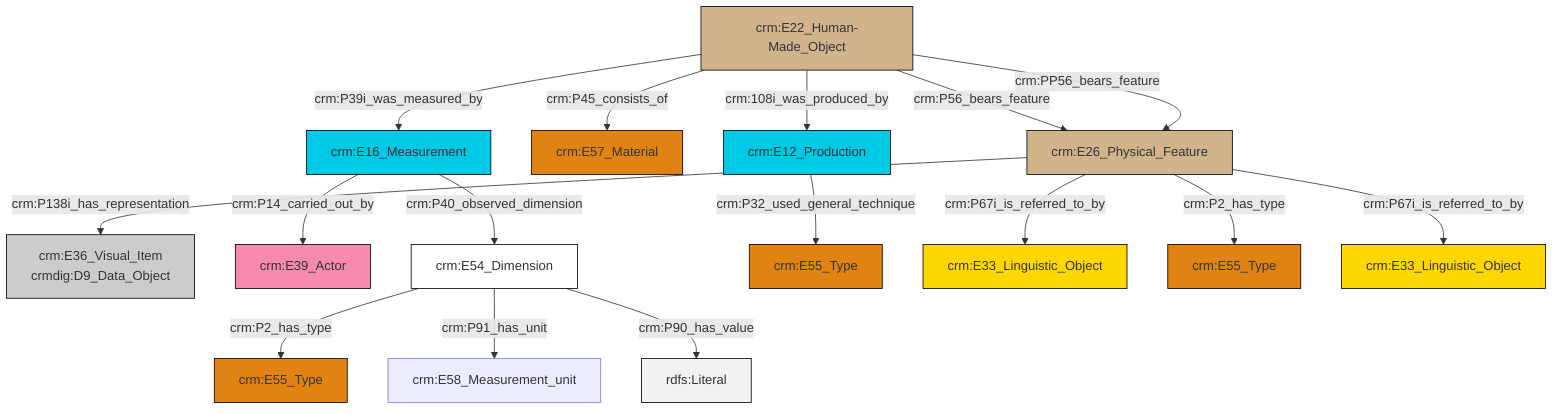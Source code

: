 graph TD
classDef Literal fill:#f2f2f2,stroke:#000000;
classDef CRM_Entity fill:#FFFFFF,stroke:#000000;
classDef Temporal_Entity fill:#00C9E6, stroke:#000000;
classDef Type fill:#E18312, stroke:#000000;
classDef Time-Span fill:#2C9C91, stroke:#000000;
classDef Appellation fill:#FFEB7F, stroke:#000000;
classDef Place fill:#008836, stroke:#000000;
classDef Persistent_Item fill:#B266B2, stroke:#000000;
classDef Conceptual_Object fill:#FFD700, stroke:#000000;
classDef Physical_Thing fill:#D2B48C, stroke:#000000;
classDef Actor fill:#f58aad, stroke:#000000;
classDef PC_Classes fill:#4ce600, stroke:#000000;
classDef Multi fill:#cccccc,stroke:#000000;

0["crm:E26_Physical_Feature"]:::Physical_Thing -->|crm:P138i_has_representation| 1["crm:E36_Visual_Item<br>crmdig:D9_Data_Object"]:::Multi
2["crm:E22_Human-Made_Object"]:::Physical_Thing -->|crm:P56_bears_feature| 0["crm:E26_Physical_Feature"]:::Physical_Thing
2["crm:E22_Human-Made_Object"]:::Physical_Thing -->|crm:P45_consists_of| 3["crm:E57_Material"]:::Type
7["crm:E54_Dimension"]:::CRM_Entity -->|crm:P2_has_type| 8["crm:E55_Type"]:::Type
10["crm:E12_Production"]:::Temporal_Entity -->|crm:P32_used_general_technique| 11["crm:E55_Type"]:::Type
2["crm:E22_Human-Made_Object"]:::Physical_Thing -->|crm:108i_was_produced_by| 10["crm:E12_Production"]:::Temporal_Entity
15["crm:E16_Measurement"]:::Temporal_Entity -->|crm:P40_observed_dimension| 7["crm:E54_Dimension"]:::CRM_Entity
15["crm:E16_Measurement"]:::Temporal_Entity -->|crm:P14_carried_out_by| 4["crm:E39_Actor"]:::Actor
7["crm:E54_Dimension"]:::CRM_Entity -->|crm:P91_has_unit| 17["crm:E58_Measurement_unit"]:::Default
0["crm:E26_Physical_Feature"]:::Physical_Thing -->|crm:P67i_is_referred_to_by| 18["crm:E33_Linguistic_Object"]:::Conceptual_Object
7["crm:E54_Dimension"]:::CRM_Entity -->|crm:P90_has_value| 20[rdfs:Literal]:::Literal
2["crm:E22_Human-Made_Object"]:::Physical_Thing -->|crm:P39i_was_measured_by| 15["crm:E16_Measurement"]:::Temporal_Entity
0["crm:E26_Physical_Feature"]:::Physical_Thing -->|crm:P67i_is_referred_to_by| 26["crm:E33_Linguistic_Object"]:::Conceptual_Object
0["crm:E26_Physical_Feature"]:::Physical_Thing -->|crm:P2_has_type| 21["crm:E55_Type"]:::Type
2["crm:E22_Human-Made_Object"]:::Physical_Thing -->|crm:PP56_bears_feature| 0["crm:E26_Physical_Feature"]:::Physical_Thing